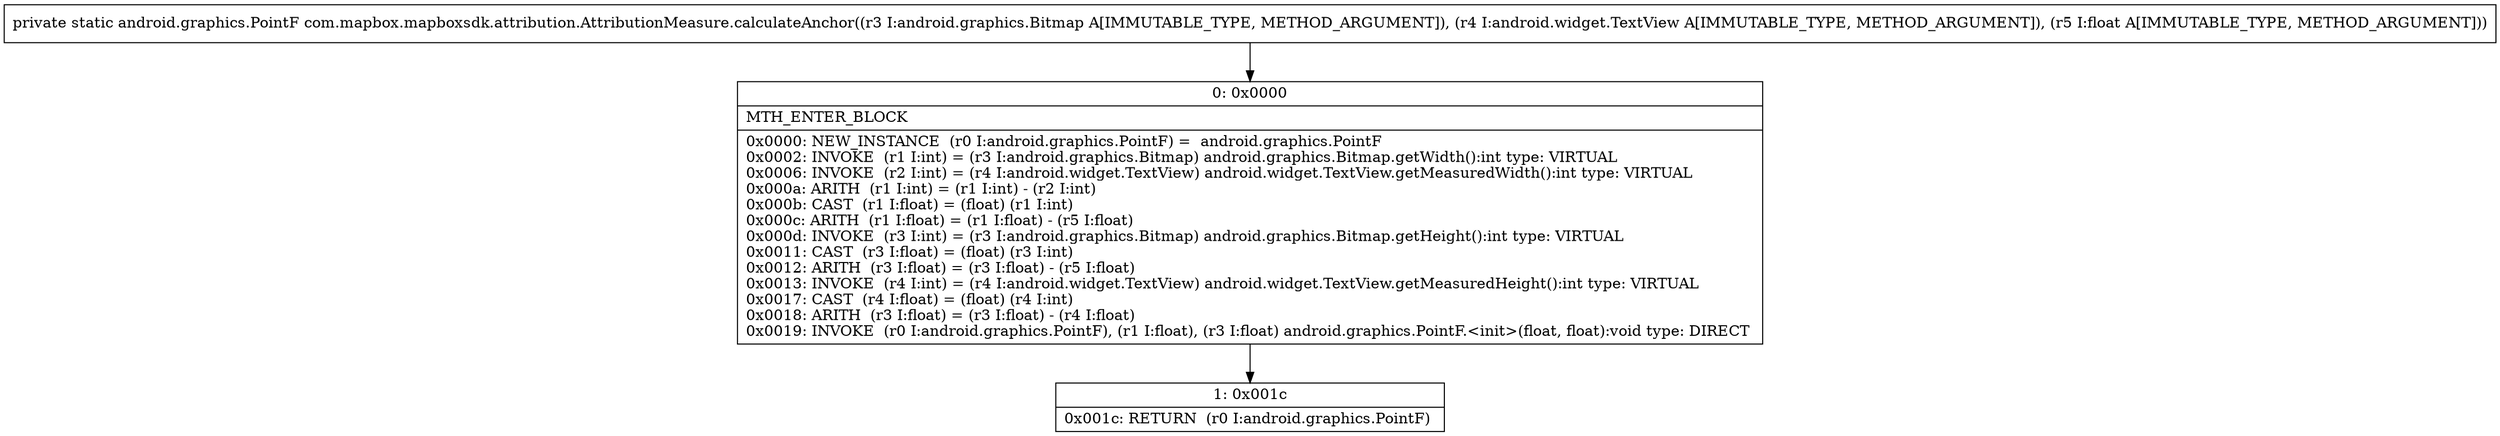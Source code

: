 digraph "CFG forcom.mapbox.mapboxsdk.attribution.AttributionMeasure.calculateAnchor(Landroid\/graphics\/Bitmap;Landroid\/widget\/TextView;F)Landroid\/graphics\/PointF;" {
Node_0 [shape=record,label="{0\:\ 0x0000|MTH_ENTER_BLOCK\l|0x0000: NEW_INSTANCE  (r0 I:android.graphics.PointF) =  android.graphics.PointF \l0x0002: INVOKE  (r1 I:int) = (r3 I:android.graphics.Bitmap) android.graphics.Bitmap.getWidth():int type: VIRTUAL \l0x0006: INVOKE  (r2 I:int) = (r4 I:android.widget.TextView) android.widget.TextView.getMeasuredWidth():int type: VIRTUAL \l0x000a: ARITH  (r1 I:int) = (r1 I:int) \- (r2 I:int) \l0x000b: CAST  (r1 I:float) = (float) (r1 I:int) \l0x000c: ARITH  (r1 I:float) = (r1 I:float) \- (r5 I:float) \l0x000d: INVOKE  (r3 I:int) = (r3 I:android.graphics.Bitmap) android.graphics.Bitmap.getHeight():int type: VIRTUAL \l0x0011: CAST  (r3 I:float) = (float) (r3 I:int) \l0x0012: ARITH  (r3 I:float) = (r3 I:float) \- (r5 I:float) \l0x0013: INVOKE  (r4 I:int) = (r4 I:android.widget.TextView) android.widget.TextView.getMeasuredHeight():int type: VIRTUAL \l0x0017: CAST  (r4 I:float) = (float) (r4 I:int) \l0x0018: ARITH  (r3 I:float) = (r3 I:float) \- (r4 I:float) \l0x0019: INVOKE  (r0 I:android.graphics.PointF), (r1 I:float), (r3 I:float) android.graphics.PointF.\<init\>(float, float):void type: DIRECT \l}"];
Node_1 [shape=record,label="{1\:\ 0x001c|0x001c: RETURN  (r0 I:android.graphics.PointF) \l}"];
MethodNode[shape=record,label="{private static android.graphics.PointF com.mapbox.mapboxsdk.attribution.AttributionMeasure.calculateAnchor((r3 I:android.graphics.Bitmap A[IMMUTABLE_TYPE, METHOD_ARGUMENT]), (r4 I:android.widget.TextView A[IMMUTABLE_TYPE, METHOD_ARGUMENT]), (r5 I:float A[IMMUTABLE_TYPE, METHOD_ARGUMENT])) }"];
MethodNode -> Node_0;
Node_0 -> Node_1;
}

